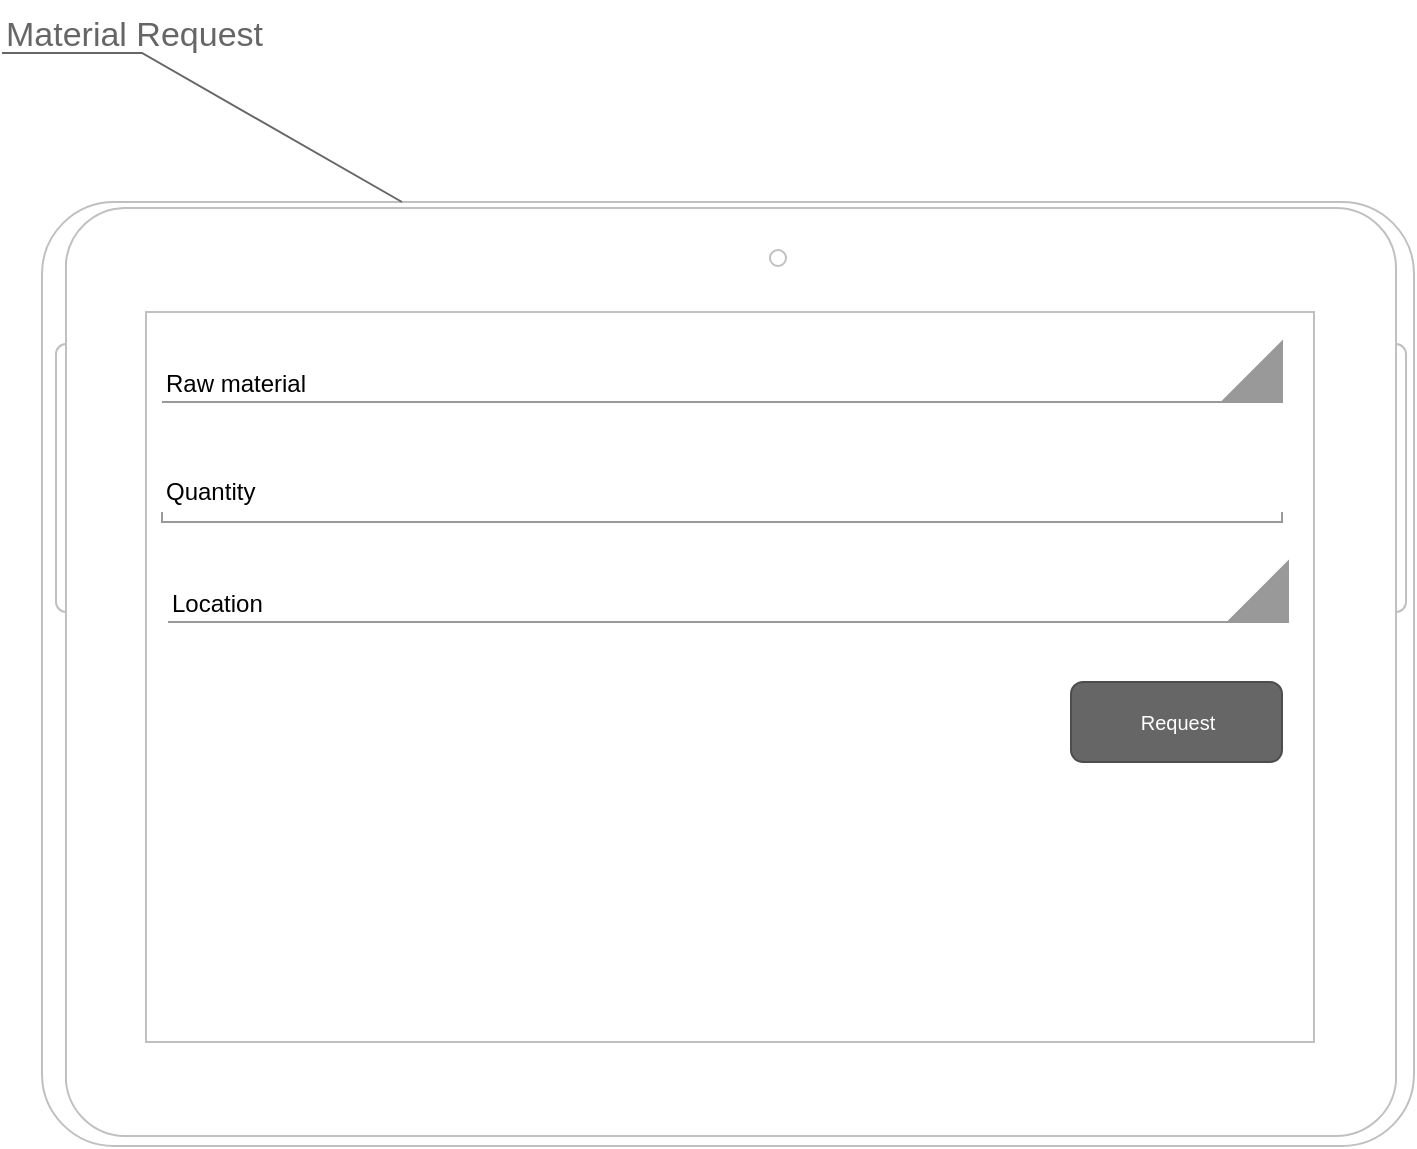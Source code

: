 <mxfile version="13.0.7" type="github" pages="4">
  <diagram id="OhRtaLYme5AcBo3-V063" name="Page-1">
    <mxGraphModel dx="1230" dy="791" grid="1" gridSize="10" guides="1" tooltips="1" connect="1" arrows="1" fold="1" page="1" pageScale="1" pageWidth="850" pageHeight="1100" math="0" shadow="0">
      <root>
        <mxCell id="0" />
        <mxCell id="1" parent="0" />
        <mxCell id="lwh2pheY_U8_9oyxFPsG-1" value="" style="verticalLabelPosition=bottom;verticalAlign=top;html=1;shadow=0;dashed=0;strokeWidth=1;shape=mxgraph.android.tab2;strokeColor=#c0c0c0;direction=north;" vertex="1" parent="1">
          <mxGeometry x="100" y="250" width="686" height="472" as="geometry" />
        </mxCell>
        <mxCell id="lwh2pheY_U8_9oyxFPsG-10" value="Raw material" style="strokeWidth=1;html=1;shadow=0;dashed=0;shape=mxgraph.android.spinner2;align=left;fillColor=#999999;strokeColor=#999999;verticalAlign=bottom" vertex="1" parent="1">
          <mxGeometry x="160" y="320" width="560" height="30" as="geometry" />
        </mxCell>
        <mxCell id="lwh2pheY_U8_9oyxFPsG-11" value="Quantity" style="strokeWidth=1;html=1;shadow=0;dashed=0;shape=mxgraph.android.textfield;align=left;strokeColor=#999999;pointerEvents=1" vertex="1" parent="1">
          <mxGeometry x="160" y="380" width="560" height="30" as="geometry" />
        </mxCell>
        <mxCell id="lwh2pheY_U8_9oyxFPsG-14" value="Request" style="rounded=1;html=1;shadow=0;dashed=0;whiteSpace=wrap;fontSize=10;fillColor=#666666;align=center;strokeColor=#4D4D4D;fontColor=#ffffff;" vertex="1" parent="1">
          <mxGeometry x="614.5" y="490" width="105.5" height="40" as="geometry" />
        </mxCell>
        <mxCell id="LFzH71HBi3YHhd5HURFx-1" value="Location" style="strokeWidth=1;html=1;shadow=0;dashed=0;shape=mxgraph.android.spinner2;align=left;fillColor=#999999;strokeColor=#999999;verticalAlign=bottom" vertex="1" parent="1">
          <mxGeometry x="163" y="430" width="560" height="30" as="geometry" />
        </mxCell>
        <mxCell id="LFzH71HBi3YHhd5HURFx-2" value="Material Request" style="strokeWidth=1;shadow=0;dashed=0;align=center;html=1;shape=mxgraph.mockup.text.callout;linkText=;textSize=17;textColor=#666666;callDir=NW;callStyle=line;fontSize=17;fontColor=#666666;align=left;verticalAlign=top;strokeColor=#666666;" vertex="1" parent="1">
          <mxGeometry x="80" y="150" width="200" height="100" as="geometry" />
        </mxCell>
      </root>
    </mxGraphModel>
  </diagram>
  <diagram id="akquwz3hYH8Bs798jy8n" name="Page-2">
    <mxGraphModel dx="1230" dy="791" grid="1" gridSize="10" guides="1" tooltips="1" connect="1" arrows="1" fold="1" page="1" pageScale="1" pageWidth="850" pageHeight="1100" math="0" shadow="0">
      <root>
        <mxCell id="fh0MGGZ9Sm2N5pm7Tzra-0" />
        <mxCell id="fh0MGGZ9Sm2N5pm7Tzra-1" parent="fh0MGGZ9Sm2N5pm7Tzra-0" />
        <mxCell id="1AgewjG6rs3ySsGACgei-0" value="" style="verticalLabelPosition=bottom;verticalAlign=top;html=1;shadow=0;dashed=0;strokeWidth=1;shape=mxgraph.android.tab2;strokeColor=#c0c0c0;direction=north;" vertex="1" parent="fh0MGGZ9Sm2N5pm7Tzra-1">
          <mxGeometry x="100" y="250" width="686" height="472" as="geometry" />
        </mxCell>
        <mxCell id="1AgewjG6rs3ySsGACgei-11" value="Raw rice broken" style="dashed=0;shape=rect;fillColor=#ffffff;strokeColor=#eeeeee;shadow=1;fontColor=#000000;fontSize=24;fontStyle=0;verticalAlign=top;spacingBottom=0;spacingLeft=16;spacingTop=15;align=left;" vertex="1" parent="fh0MGGZ9Sm2N5pm7Tzra-1">
          <mxGeometry x="160" y="320" width="560" height="140" as="geometry" />
        </mxCell>
        <mxCell id="1AgewjG6rs3ySsGACgei-12" value="Requested by Sineesh on 05-May-2020" style="text;fontColor=#999999;fontSize=13;fontStyle=0;verticalAlign=middle;spacingBottom=0;spacingLeft=16;" vertex="1" parent="1AgewjG6rs3ySsGACgei-11">
          <mxGeometry width="246" height="20" relative="1" as="geometry">
            <mxPoint y="59" as="offset" />
          </mxGeometry>
        </mxCell>
        <mxCell id="1AgewjG6rs3ySsGACgei-13" value="" style="shape=rect;fillColor=#bbbbbb;strokeColor=none;" vertex="1" parent="1AgewjG6rs3ySsGACgei-11">
          <mxGeometry x="1" width="80" height="80" relative="1" as="geometry">
            <mxPoint x="-96" y="16" as="offset" />
          </mxGeometry>
        </mxCell>
        <mxCell id="1AgewjG6rs3ySsGACgei-14" value="Approve" style="shape=rect;fontSize=13;strokeColor=none;fillColor=#ffffff;fontColor=#444444;fontStyle=1;" vertex="1" parent="1AgewjG6rs3ySsGACgei-11">
          <mxGeometry y="1" width="80" height="32" relative="1" as="geometry">
            <mxPoint x="8" y="-40" as="offset" />
          </mxGeometry>
        </mxCell>
        <mxCell id="1AgewjG6rs3ySsGACgei-15" value="Reject" style="shape=rect;fontSize=13;strokeColor=none;fillColor=#ffffff;fontColor=#444444;fontStyle=1;" vertex="1" parent="1AgewjG6rs3ySsGACgei-11">
          <mxGeometry y="1" width="80" height="32" relative="1" as="geometry">
            <mxPoint x="96" y="-40" as="offset" />
          </mxGeometry>
        </mxCell>
        <mxCell id="1AgewjG6rs3ySsGACgei-21" value="Raw rice broken" style="dashed=0;shape=rect;fillColor=#ffffff;strokeColor=#eeeeee;shadow=1;fontColor=#000000;fontSize=24;fontStyle=0;verticalAlign=top;spacingBottom=0;spacingLeft=16;spacingTop=15;align=left;" vertex="1" parent="fh0MGGZ9Sm2N5pm7Tzra-1">
          <mxGeometry x="160" y="470" width="560" height="140" as="geometry" />
        </mxCell>
        <mxCell id="1AgewjG6rs3ySsGACgei-22" value="Requested by Vishnu on 05-May-2020" style="text;fontColor=#999999;fontSize=13;fontStyle=0;verticalAlign=middle;spacingBottom=0;spacingLeft=16;" vertex="1" parent="1AgewjG6rs3ySsGACgei-21">
          <mxGeometry width="246" height="20" relative="1" as="geometry">
            <mxPoint y="59" as="offset" />
          </mxGeometry>
        </mxCell>
        <mxCell id="1AgewjG6rs3ySsGACgei-23" value="" style="shape=rect;fillColor=#bbbbbb;strokeColor=none;" vertex="1" parent="1AgewjG6rs3ySsGACgei-21">
          <mxGeometry x="1" width="80" height="80" relative="1" as="geometry">
            <mxPoint x="-96" y="16" as="offset" />
          </mxGeometry>
        </mxCell>
        <mxCell id="1AgewjG6rs3ySsGACgei-24" value="Approve" style="shape=rect;fontSize=13;strokeColor=none;fillColor=#ffffff;fontColor=#444444;fontStyle=1;" vertex="1" parent="1AgewjG6rs3ySsGACgei-21">
          <mxGeometry y="1" width="80" height="32" relative="1" as="geometry">
            <mxPoint x="8" y="-40" as="offset" />
          </mxGeometry>
        </mxCell>
        <mxCell id="1AgewjG6rs3ySsGACgei-25" value="Reject" style="shape=rect;fontSize=13;strokeColor=none;fillColor=#ffffff;fontColor=#444444;fontStyle=1;" vertex="1" parent="1AgewjG6rs3ySsGACgei-21">
          <mxGeometry y="1" width="80" height="32" relative="1" as="geometry">
            <mxPoint x="96" y="-40" as="offset" />
          </mxGeometry>
        </mxCell>
        <mxCell id="vogwUM3R5HyYi5gPr8xV-0" value="Material Request Approve" style="strokeWidth=1;shadow=0;dashed=0;align=center;html=1;shape=mxgraph.mockup.text.callout;linkText=;textSize=17;textColor=#666666;callDir=NW;callStyle=line;fontSize=17;fontColor=#666666;align=left;verticalAlign=top;strokeColor=#666666;" vertex="1" parent="fh0MGGZ9Sm2N5pm7Tzra-1">
          <mxGeometry x="80" y="150" width="200" height="100" as="geometry" />
        </mxCell>
        <mxCell id="YMm31VTR65VAwrckQeJn-0" value="Requested quantity change location from Stock to Under Production" style="strokeWidth=1;shadow=0;dashed=0;align=center;html=1;shape=mxgraph.mockup.text.stickyNote2;fontColor=#666666;mainText=;fontSize=17;whiteSpace=wrap;fillColor=#ffffcc;strokeColor=#F62E00;" vertex="1" parent="fh0MGGZ9Sm2N5pm7Tzra-1">
          <mxGeometry x="560" y="20" width="200" height="200" as="geometry" />
        </mxCell>
      </root>
    </mxGraphModel>
  </diagram>
  <diagram id="JFeTyFoh7qN0GQrcuYY5" name="Page-3">
    <mxGraphModel dx="1230" dy="791" grid="1" gridSize="10" guides="1" tooltips="1" connect="1" arrows="1" fold="1" page="1" pageScale="1" pageWidth="850" pageHeight="1100" math="0" shadow="0">
      <root>
        <mxCell id="3tEJPDZ_madPz446qlTi-0" />
        <mxCell id="3tEJPDZ_madPz446qlTi-1" parent="3tEJPDZ_madPz446qlTi-0" />
        <mxCell id="_k-C2LngrsgmdhlRFQOY-0" value="" style="verticalLabelPosition=bottom;verticalAlign=top;html=1;shadow=0;dashed=0;strokeWidth=1;shape=mxgraph.android.tab2;strokeColor=#c0c0c0;direction=north;" vertex="1" parent="3tEJPDZ_madPz446qlTi-1">
          <mxGeometry x="100" y="250" width="686" height="472" as="geometry" />
        </mxCell>
        <mxCell id="_k-C2LngrsgmdhlRFQOY-1" value="Material" style="strokeWidth=1;html=1;shadow=0;dashed=0;shape=mxgraph.android.spinner2;align=left;fillColor=#999999;strokeColor=#999999;verticalAlign=bottom" vertex="1" parent="3tEJPDZ_madPz446qlTi-1">
          <mxGeometry x="160" y="320" width="560" height="30" as="geometry" />
        </mxCell>
        <mxCell id="_k-C2LngrsgmdhlRFQOY-2" value="Quantity" style="strokeWidth=1;html=1;shadow=0;dashed=0;shape=mxgraph.android.textfield;align=left;strokeColor=#999999;pointerEvents=1" vertex="1" parent="3tEJPDZ_madPz446qlTi-1">
          <mxGeometry x="160" y="380" width="560" height="30" as="geometry" />
        </mxCell>
        <mxCell id="_k-C2LngrsgmdhlRFQOY-3" value="Request" style="rounded=1;html=1;shadow=0;dashed=0;whiteSpace=wrap;fontSize=10;fillColor=#666666;align=center;strokeColor=#4D4D4D;fontColor=#ffffff;" vertex="1" parent="3tEJPDZ_madPz446qlTi-1">
          <mxGeometry x="614.5" y="490" width="105.5" height="40" as="geometry" />
        </mxCell>
        <mxCell id="_k-C2LngrsgmdhlRFQOY-4" value="Location" style="strokeWidth=1;html=1;shadow=0;dashed=0;shape=mxgraph.android.spinner2;align=left;fillColor=#999999;strokeColor=#999999;verticalAlign=bottom" vertex="1" parent="3tEJPDZ_madPz446qlTi-1">
          <mxGeometry x="163" y="430" width="560" height="30" as="geometry" />
        </mxCell>
        <mxCell id="_k-C2LngrsgmdhlRFQOY-5" value="Production" style="strokeWidth=1;shadow=0;dashed=0;align=center;html=1;shape=mxgraph.mockup.text.callout;linkText=;textSize=17;textColor=#666666;callDir=NW;callStyle=line;fontSize=17;fontColor=#666666;align=left;verticalAlign=top;strokeColor=#666666;" vertex="1" parent="3tEJPDZ_madPz446qlTi-1">
          <mxGeometry x="80" y="150" width="200" height="100" as="geometry" />
        </mxCell>
      </root>
    </mxGraphModel>
  </diagram>
  <diagram id="oSh4W24T9qLQsxiP_4Ap" name="Page-4">
    <mxGraphModel dx="1230" dy="791" grid="1" gridSize="10" guides="1" tooltips="1" connect="1" arrows="1" fold="1" page="1" pageScale="1" pageWidth="850" pageHeight="1100" math="0" shadow="0">
      <root>
        <mxCell id="WMp-8GXXqQrUwZ055mER-0" />
        <mxCell id="WMp-8GXXqQrUwZ055mER-1" parent="WMp-8GXXqQrUwZ055mER-0" />
        <mxCell id="WMp-8GXXqQrUwZ055mER-2" value="" style="verticalLabelPosition=bottom;verticalAlign=top;html=1;shadow=0;dashed=0;strokeWidth=1;shape=mxgraph.android.tab2;strokeColor=#c0c0c0;direction=north;" vertex="1" parent="WMp-8GXXqQrUwZ055mER-1">
          <mxGeometry x="100" y="250" width="686" height="472" as="geometry" />
        </mxCell>
        <mxCell id="WMp-8GXXqQrUwZ055mER-3" value="Material" style="strokeWidth=1;html=1;shadow=0;dashed=0;shape=mxgraph.android.spinner2;align=left;fillColor=#999999;strokeColor=#999999;verticalAlign=bottom" vertex="1" parent="WMp-8GXXqQrUwZ055mER-1">
          <mxGeometry x="160" y="320" width="560" height="30" as="geometry" />
        </mxCell>
        <mxCell id="WMp-8GXXqQrUwZ055mER-4" value="Quantity" style="strokeWidth=1;html=1;shadow=0;dashed=0;shape=mxgraph.android.textfield;align=left;strokeColor=#999999;pointerEvents=1" vertex="1" parent="WMp-8GXXqQrUwZ055mER-1">
          <mxGeometry x="160" y="380" width="560" height="30" as="geometry" />
        </mxCell>
        <mxCell id="WMp-8GXXqQrUwZ055mER-5" value="Request" style="rounded=1;html=1;shadow=0;dashed=0;whiteSpace=wrap;fontSize=10;fillColor=#666666;align=center;strokeColor=#4D4D4D;fontColor=#ffffff;" vertex="1" parent="WMp-8GXXqQrUwZ055mER-1">
          <mxGeometry x="614.5" y="490" width="105.5" height="40" as="geometry" />
        </mxCell>
        <mxCell id="WMp-8GXXqQrUwZ055mER-6" value="Location" style="strokeWidth=1;html=1;shadow=0;dashed=0;shape=mxgraph.android.spinner2;align=left;fillColor=#999999;strokeColor=#999999;verticalAlign=bottom" vertex="1" parent="WMp-8GXXqQrUwZ055mER-1">
          <mxGeometry x="163" y="430" width="560" height="30" as="geometry" />
        </mxCell>
        <mxCell id="WMp-8GXXqQrUwZ055mER-7" value="Material Request" style="strokeWidth=1;shadow=0;dashed=0;align=center;html=1;shape=mxgraph.mockup.text.callout;linkText=;textSize=17;textColor=#666666;callDir=NW;callStyle=line;fontSize=17;fontColor=#666666;align=left;verticalAlign=top;strokeColor=#666666;" vertex="1" parent="WMp-8GXXqQrUwZ055mER-1">
          <mxGeometry x="80" y="150" width="200" height="100" as="geometry" />
        </mxCell>
      </root>
    </mxGraphModel>
  </diagram>
</mxfile>

